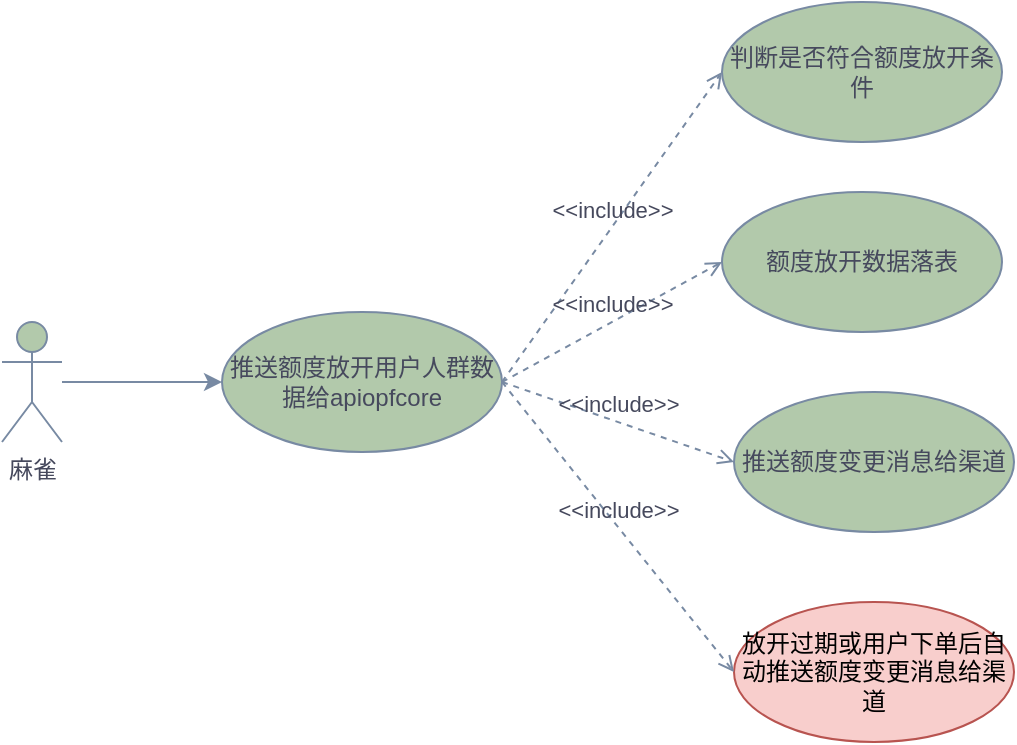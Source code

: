 <mxfile version="24.6.5" type="github">
  <diagram name="第 1 页" id="T6tjTBDRIPamw2wBfF-t">
    <mxGraphModel dx="1728" dy="880" grid="1" gridSize="10" guides="1" tooltips="1" connect="1" arrows="1" fold="1" page="1" pageScale="1" pageWidth="827" pageHeight="1169" math="0" shadow="0">
      <root>
        <mxCell id="0" />
        <mxCell id="1" parent="0" />
        <mxCell id="Ng7Y1VYIj2yAgb9GkoAW-11" style="edgeStyle=orthogonalEdgeStyle;rounded=0;orthogonalLoop=1;jettySize=auto;html=1;entryX=0;entryY=0.5;entryDx=0;entryDy=0;strokeColor=#788AA3;fontColor=#46495D;fillColor=#B2C9AB;" edge="1" parent="1" source="Ng7Y1VYIj2yAgb9GkoAW-5" target="Ng7Y1VYIj2yAgb9GkoAW-13">
          <mxGeometry relative="1" as="geometry">
            <mxPoint x="230" y="450" as="targetPoint" />
          </mxGeometry>
        </mxCell>
        <mxCell id="Ng7Y1VYIj2yAgb9GkoAW-5" value="麻雀" style="shape=umlActor;verticalLabelPosition=bottom;verticalAlign=top;html=1;strokeColor=#788AA3;fontColor=#46495D;fillColor=#B2C9AB;" vertex="1" parent="1">
          <mxGeometry x="100" y="420" width="30" height="60" as="geometry" />
        </mxCell>
        <mxCell id="Ng7Y1VYIj2yAgb9GkoAW-13" value="推送额度放开用户人群数据给apiopfcore" style="ellipse;whiteSpace=wrap;html=1;strokeColor=#788AA3;fontColor=#46495D;fillColor=#B2C9AB;" vertex="1" parent="1">
          <mxGeometry x="210" y="415" width="140" height="70" as="geometry" />
        </mxCell>
        <mxCell id="Ng7Y1VYIj2yAgb9GkoAW-14" value="判断是否符合额度放开条件" style="ellipse;whiteSpace=wrap;html=1;strokeColor=#788AA3;fontColor=#46495D;fillColor=#B2C9AB;" vertex="1" parent="1">
          <mxGeometry x="460" y="260" width="140" height="70" as="geometry" />
        </mxCell>
        <mxCell id="Ng7Y1VYIj2yAgb9GkoAW-15" value="额度放开数据落表" style="ellipse;whiteSpace=wrap;html=1;strokeColor=#788AA3;fontColor=#46495D;fillColor=#B2C9AB;" vertex="1" parent="1">
          <mxGeometry x="460" y="355" width="140" height="70" as="geometry" />
        </mxCell>
        <mxCell id="Ng7Y1VYIj2yAgb9GkoAW-16" value="推送额度变更消息给渠道" style="ellipse;whiteSpace=wrap;html=1;strokeColor=#788AA3;fontColor=#46495D;fillColor=#B2C9AB;" vertex="1" parent="1">
          <mxGeometry x="466" y="455" width="140" height="70" as="geometry" />
        </mxCell>
        <mxCell id="Ng7Y1VYIj2yAgb9GkoAW-17" value="放开过期或用户下单后自动推送额度变更消息给渠道" style="ellipse;whiteSpace=wrap;html=1;strokeColor=#b85450;fillColor=#f8cecc;" vertex="1" parent="1">
          <mxGeometry x="466" y="560" width="140" height="70" as="geometry" />
        </mxCell>
        <mxCell id="Ng7Y1VYIj2yAgb9GkoAW-18" value="&amp;lt;&amp;lt;include&amp;gt;&amp;gt;" style="html=1;verticalAlign=bottom;labelBackgroundColor=none;endArrow=open;endFill=0;dashed=1;rounded=0;strokeColor=#788AA3;fontColor=#46495D;fillColor=#B2C9AB;exitX=1;exitY=0.5;exitDx=0;exitDy=0;entryX=0;entryY=0.5;entryDx=0;entryDy=0;" edge="1" parent="1" source="Ng7Y1VYIj2yAgb9GkoAW-13" target="Ng7Y1VYIj2yAgb9GkoAW-14">
          <mxGeometry width="160" relative="1" as="geometry">
            <mxPoint x="300" y="350" as="sourcePoint" />
            <mxPoint x="460" y="350" as="targetPoint" />
          </mxGeometry>
        </mxCell>
        <mxCell id="Ng7Y1VYIj2yAgb9GkoAW-19" value="&amp;lt;&amp;lt;include&amp;gt;&amp;gt;" style="html=1;verticalAlign=bottom;labelBackgroundColor=none;endArrow=open;endFill=0;dashed=1;rounded=0;strokeColor=#788AA3;fontColor=#46495D;fillColor=#B2C9AB;entryX=0;entryY=0.5;entryDx=0;entryDy=0;" edge="1" parent="1" target="Ng7Y1VYIj2yAgb9GkoAW-15">
          <mxGeometry width="160" relative="1" as="geometry">
            <mxPoint x="350" y="450" as="sourcePoint" />
            <mxPoint x="470" y="305" as="targetPoint" />
          </mxGeometry>
        </mxCell>
        <mxCell id="Ng7Y1VYIj2yAgb9GkoAW-20" value="&amp;lt;&amp;lt;include&amp;gt;&amp;gt;" style="html=1;verticalAlign=bottom;labelBackgroundColor=none;endArrow=open;endFill=0;dashed=1;rounded=0;strokeColor=#788AA3;fontColor=#46495D;fillColor=#B2C9AB;entryX=0;entryY=0.5;entryDx=0;entryDy=0;" edge="1" parent="1" target="Ng7Y1VYIj2yAgb9GkoAW-16">
          <mxGeometry width="160" relative="1" as="geometry">
            <mxPoint x="350" y="450" as="sourcePoint" />
            <mxPoint x="470" y="400" as="targetPoint" />
          </mxGeometry>
        </mxCell>
        <mxCell id="Ng7Y1VYIj2yAgb9GkoAW-21" value="&amp;lt;&amp;lt;include&amp;gt;&amp;gt;" style="html=1;verticalAlign=bottom;labelBackgroundColor=none;endArrow=open;endFill=0;dashed=1;rounded=0;strokeColor=#788AA3;fontColor=#46495D;fillColor=#B2C9AB;entryX=0;entryY=0.5;entryDx=0;entryDy=0;exitX=1;exitY=0.5;exitDx=0;exitDy=0;" edge="1" parent="1" source="Ng7Y1VYIj2yAgb9GkoAW-13" target="Ng7Y1VYIj2yAgb9GkoAW-17">
          <mxGeometry width="160" relative="1" as="geometry">
            <mxPoint x="370" y="470" as="sourcePoint" />
            <mxPoint x="480" y="410" as="targetPoint" />
          </mxGeometry>
        </mxCell>
      </root>
    </mxGraphModel>
  </diagram>
</mxfile>
